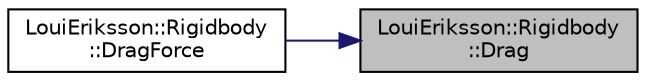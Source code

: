 digraph "LouiEriksson::Rigidbody::Drag"
{
 // LATEX_PDF_SIZE
  edge [fontname="Helvetica",fontsize="10",labelfontname="Helvetica",labelfontsize="10"];
  node [fontname="Helvetica",fontsize="10",shape=record];
  rankdir="RL";
  Node1 [label="LouiEriksson::Rigidbody\l::Drag",height=0.2,width=0.4,color="black", fillcolor="grey75", style="filled", fontcolor="black",tooltip="Get the drag of the Rigidbody."];
  Node1 -> Node2 [dir="back",color="midnightblue",fontsize="10",style="solid",fontname="Helvetica"];
  Node2 [label="LouiEriksson::Rigidbody\l::DragForce",height=0.2,width=0.4,color="black", fillcolor="white", style="filled",URL="$class_loui_eriksson_1_1_rigidbody.html#a8508970791cd49ecf20603999866c22a",tooltip="Compute the drag force of the Rigidbody."];
}
